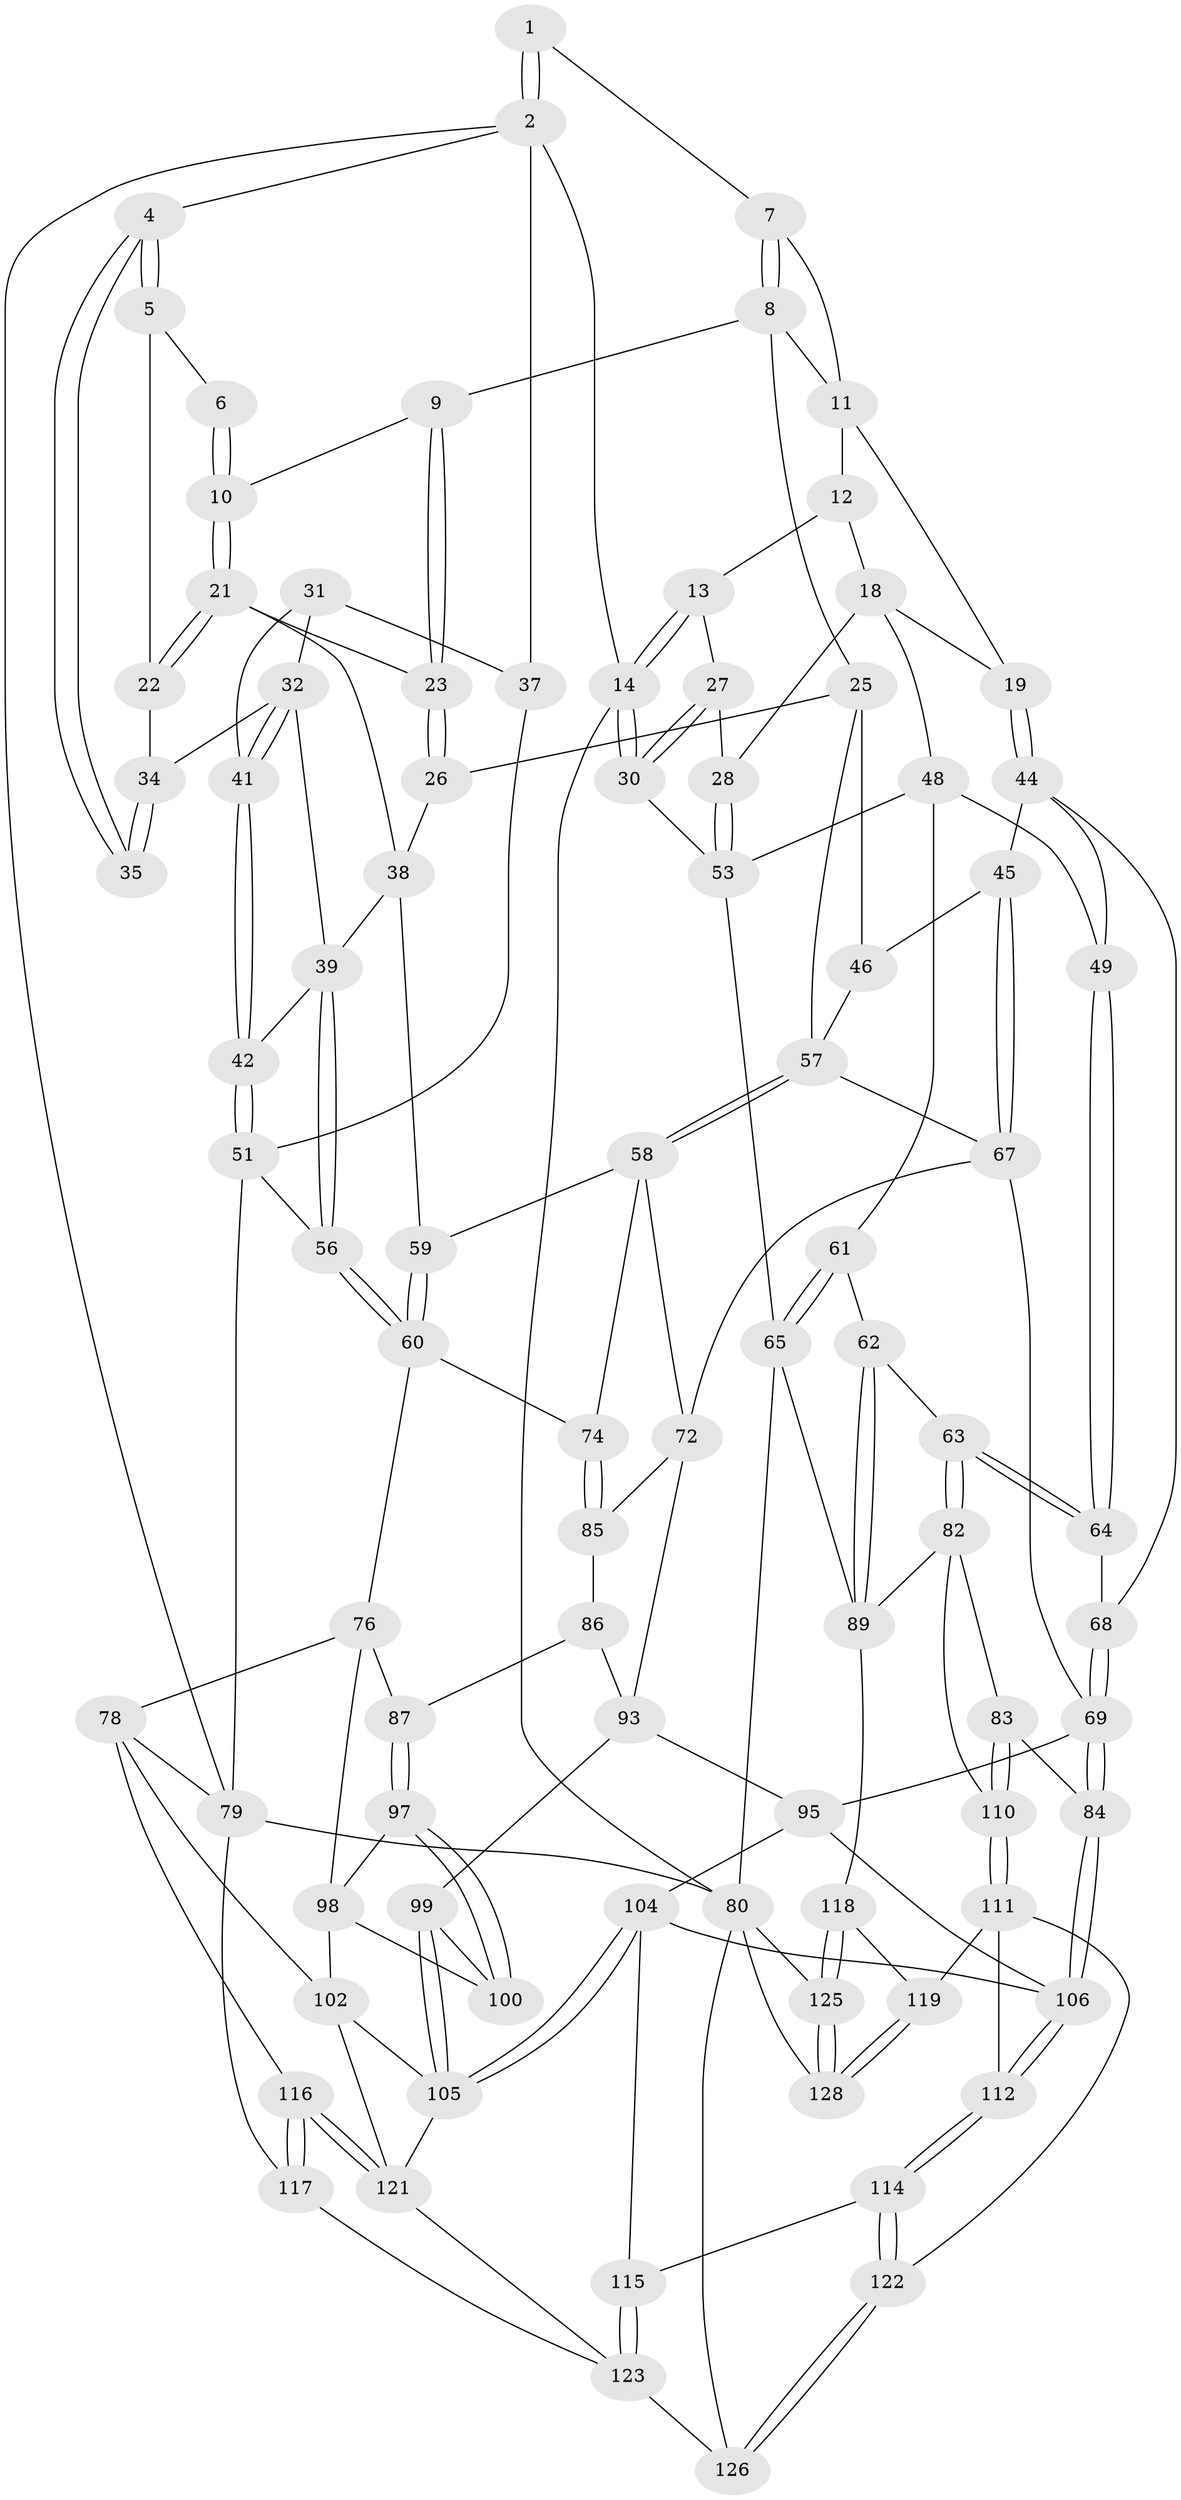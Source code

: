 // Generated by graph-tools (version 1.1) at 2025/52/02/27/25 19:52:44]
// undirected, 90 vertices, 202 edges
graph export_dot {
graph [start="1"]
  node [color=gray90,style=filled];
  1 [pos="+0.3127660127081368+0"];
  2 [pos="+0+0",super="+3"];
  4 [pos="+0+0"];
  5 [pos="+0.207442560456019+0.06972691463590992"];
  6 [pos="+0.2725148677833326+0"];
  7 [pos="+0.5274916760443101+0"];
  8 [pos="+0.4770664658364114+0.0798106583411877",super="+16"];
  9 [pos="+0.39292939587877357+0.10896801698051731"];
  10 [pos="+0.35495148480551175+0.10932055867298232"];
  11 [pos="+0.619612919091128+0",super="+15"];
  12 [pos="+0.8560837888462884+0",super="+17"];
  13 [pos="+0.9044737622943655+0",super="+20"];
  14 [pos="+1+0"];
  18 [pos="+0.7132879123151133+0.14994258552109666",super="+29"];
  19 [pos="+0.659042835272916+0.1787725621991221"];
  21 [pos="+0.2875672381160613+0.1632396649615176",super="+24"];
  22 [pos="+0.19777601201989572+0.10583300356329763"];
  23 [pos="+0.389836262892632+0.18316136446079562"];
  25 [pos="+0.47434855126020153+0.23701770460264207",super="+47"];
  26 [pos="+0.4177991602538688+0.2384229912685122"];
  27 [pos="+0.847533830399218+0.17190647494434788"];
  28 [pos="+0.854555516100091+0.2180507101783885"];
  30 [pos="+1+0"];
  31 [pos="+0.05863777792383823+0.16145829391132274",super="+36"];
  32 [pos="+0.15074007938315484+0.15474205495535107",super="+33"];
  34 [pos="+0.1881540562466578+0.11116532965186754"];
  35 [pos="+0.0522273547485253+0.06537637032602259"];
  37 [pos="+0+0.2967176700478489"];
  38 [pos="+0.29800703433550274+0.2571316509103149",super="+43"];
  39 [pos="+0.21394331845997652+0.269080944389625",super="+40"];
  41 [pos="+0.1188994019564159+0.23813206988100197"];
  42 [pos="+0.12821061376139434+0.25819404543109437"];
  44 [pos="+0.6498304891313628+0.30795223089908125",super="+50"];
  45 [pos="+0.6350354401165326+0.3125578265842658"];
  46 [pos="+0.5964663506222116+0.3079040360224518"];
  48 [pos="+0.817683620185584+0.2949030196267997",super="+55"];
  49 [pos="+0.8004145206847533+0.3025682582786826"];
  51 [pos="+0.07622504219259447+0.3755907245698238",super="+52"];
  53 [pos="+1+0.1876803232510718",super="+54"];
  56 [pos="+0.1747387403464934+0.4055183773160098"];
  57 [pos="+0.39779382660373697+0.39907785999034945",super="+66"];
  58 [pos="+0.39387094767842096+0.4000816462257394",super="+73"];
  59 [pos="+0.33290131122641015+0.37634378293909077"];
  60 [pos="+0.22865677679150168+0.44886283981785297",super="+75"];
  61 [pos="+0.9245482561213083+0.4065659278970541"];
  62 [pos="+0.8884199698884611+0.48822371026706723"];
  63 [pos="+0.8388639725885452+0.4926602600705985"];
  64 [pos="+0.827295478287977+0.4865870719292954"];
  65 [pos="+1+0.4114879197620071",super="+81"];
  67 [pos="+0.5488895228127132+0.5061504030331263",super="+71"];
  68 [pos="+0.7246107867796916+0.47826518245161975"];
  69 [pos="+0.6450402208715841+0.5875985853733584",super="+70"];
  72 [pos="+0.45885697684749593+0.5495391778270067",super="+88"];
  74 [pos="+0.3410416075826112+0.5364375541777128"];
  76 [pos="+0.21548034795449394+0.49649115640468977",super="+77"];
  78 [pos="+0.034014309349377866+0.5847792454385239",super="+103"];
  79 [pos="+0+0.5045389764015624",super="+92"];
  80 [pos="+1+0.7285260509265852",super="+129"];
  82 [pos="+0.8157627497862154+0.5774972816587154",super="+91"];
  83 [pos="+0.6882275087803336+0.6257515707935324"];
  84 [pos="+0.6547137569205781+0.6028577369117908"];
  85 [pos="+0.340754902863138+0.5557764039005847"];
  86 [pos="+0.34004580826998604+0.5608518288167633"];
  87 [pos="+0.27378070730463316+0.5983644095404811"];
  89 [pos="+1+0.6925495571761727",super="+90"];
  93 [pos="+0.42697068488839857+0.6208909426893173",super="+94"];
  95 [pos="+0.5092474150519017+0.6740404205541379",super="+96"];
  97 [pos="+0.27385433120471414+0.6005766570708974"];
  98 [pos="+0.18511673617249524+0.6282815131313103",super="+101"];
  99 [pos="+0.3326973233559704+0.6530847968171055"];
  100 [pos="+0.2910322739067328+0.6475665517891283"];
  102 [pos="+0.20866848393465562+0.7263831232472048",super="+109"];
  104 [pos="+0.38589880688316697+0.7806639960596943",super="+113"];
  105 [pos="+0.37867549535449524+0.7840100638217556",super="+108"];
  106 [pos="+0.5963018856703225+0.7358632752926566",super="+107"];
  110 [pos="+0.7703549955729377+0.7413113082928844"];
  111 [pos="+0.7560853515216062+0.7667848982573519",super="+120"];
  112 [pos="+0.6010061230776675+0.7511528302340255"];
  114 [pos="+0.569292997022265+0.8514500828148696"];
  115 [pos="+0.5681196731459633+0.8514916170066882"];
  116 [pos="+0+1"];
  117 [pos="+0+1"];
  118 [pos="+0.8610629086760438+0.8817733909482691"];
  119 [pos="+0.7877694760173091+0.8972616178839823"];
  121 [pos="+0.16917720301661668+0.9587763461580533",super="+124"];
  122 [pos="+0.6655364704180585+0.9120492644666268"];
  123 [pos="+0.42423420992116134+0.9652920298285654",super="+127"];
  125 [pos="+0.9437912695035041+0.9404248545159224"];
  126 [pos="+0.6151015569815954+1"];
  128 [pos="+0.8799044522890451+1"];
  1 -- 2;
  1 -- 2;
  1 -- 7;
  2 -- 14;
  2 -- 4;
  2 -- 37;
  2 -- 79;
  4 -- 5;
  4 -- 5;
  4 -- 35;
  4 -- 35;
  5 -- 6;
  5 -- 22;
  6 -- 10;
  6 -- 10;
  7 -- 8;
  7 -- 8;
  7 -- 11;
  8 -- 9;
  8 -- 25;
  8 -- 11;
  9 -- 10;
  9 -- 23;
  9 -- 23;
  10 -- 21;
  10 -- 21;
  11 -- 12;
  11 -- 19;
  12 -- 13 [weight=2];
  12 -- 18;
  13 -- 14;
  13 -- 14;
  13 -- 27;
  14 -- 30;
  14 -- 30;
  14 -- 80;
  18 -- 19;
  18 -- 48;
  18 -- 28;
  19 -- 44;
  19 -- 44;
  21 -- 22;
  21 -- 22;
  21 -- 38;
  21 -- 23;
  22 -- 34;
  23 -- 26;
  23 -- 26;
  25 -- 26;
  25 -- 46;
  25 -- 57;
  26 -- 38;
  27 -- 28;
  27 -- 30;
  27 -- 30;
  28 -- 53;
  28 -- 53;
  30 -- 53;
  31 -- 32;
  31 -- 41;
  31 -- 37;
  32 -- 41;
  32 -- 41;
  32 -- 34;
  32 -- 39;
  34 -- 35;
  34 -- 35;
  37 -- 51;
  38 -- 39;
  38 -- 59;
  39 -- 56;
  39 -- 56;
  39 -- 42;
  41 -- 42;
  41 -- 42;
  42 -- 51;
  42 -- 51;
  44 -- 45;
  44 -- 49;
  44 -- 68;
  45 -- 46;
  45 -- 67;
  45 -- 67;
  46 -- 57;
  48 -- 49;
  48 -- 61;
  48 -- 53;
  49 -- 64;
  49 -- 64;
  51 -- 56;
  51 -- 79;
  53 -- 65;
  56 -- 60;
  56 -- 60;
  57 -- 58;
  57 -- 58;
  57 -- 67;
  58 -- 59;
  58 -- 72;
  58 -- 74;
  59 -- 60;
  59 -- 60;
  60 -- 74;
  60 -- 76;
  61 -- 62;
  61 -- 65;
  61 -- 65;
  62 -- 63;
  62 -- 89;
  62 -- 89;
  63 -- 64;
  63 -- 64;
  63 -- 82;
  63 -- 82;
  64 -- 68;
  65 -- 80;
  65 -- 89;
  67 -- 72;
  67 -- 69;
  68 -- 69;
  68 -- 69;
  69 -- 84;
  69 -- 84;
  69 -- 95;
  72 -- 93;
  72 -- 85;
  74 -- 85;
  74 -- 85;
  76 -- 87;
  76 -- 98;
  76 -- 78;
  78 -- 79;
  78 -- 102;
  78 -- 116;
  79 -- 80;
  79 -- 117;
  80 -- 125;
  80 -- 128;
  80 -- 126;
  82 -- 83;
  82 -- 89;
  82 -- 110;
  83 -- 84;
  83 -- 110;
  83 -- 110;
  84 -- 106;
  84 -- 106;
  85 -- 86;
  86 -- 87;
  86 -- 93;
  87 -- 97;
  87 -- 97;
  89 -- 118;
  93 -- 95;
  93 -- 99;
  95 -- 104;
  95 -- 106;
  97 -- 98;
  97 -- 100;
  97 -- 100;
  98 -- 100;
  98 -- 102;
  99 -- 100;
  99 -- 105;
  99 -- 105;
  102 -- 105;
  102 -- 121;
  104 -- 105;
  104 -- 105;
  104 -- 115;
  104 -- 106;
  105 -- 121;
  106 -- 112;
  106 -- 112;
  110 -- 111;
  110 -- 111;
  111 -- 112;
  111 -- 122;
  111 -- 119;
  112 -- 114;
  112 -- 114;
  114 -- 115;
  114 -- 122;
  114 -- 122;
  115 -- 123;
  115 -- 123;
  116 -- 117;
  116 -- 117;
  116 -- 121;
  116 -- 121;
  117 -- 123;
  118 -- 119;
  118 -- 125;
  118 -- 125;
  119 -- 128;
  119 -- 128;
  121 -- 123;
  122 -- 126;
  122 -- 126;
  123 -- 126;
  125 -- 128;
  125 -- 128;
}

